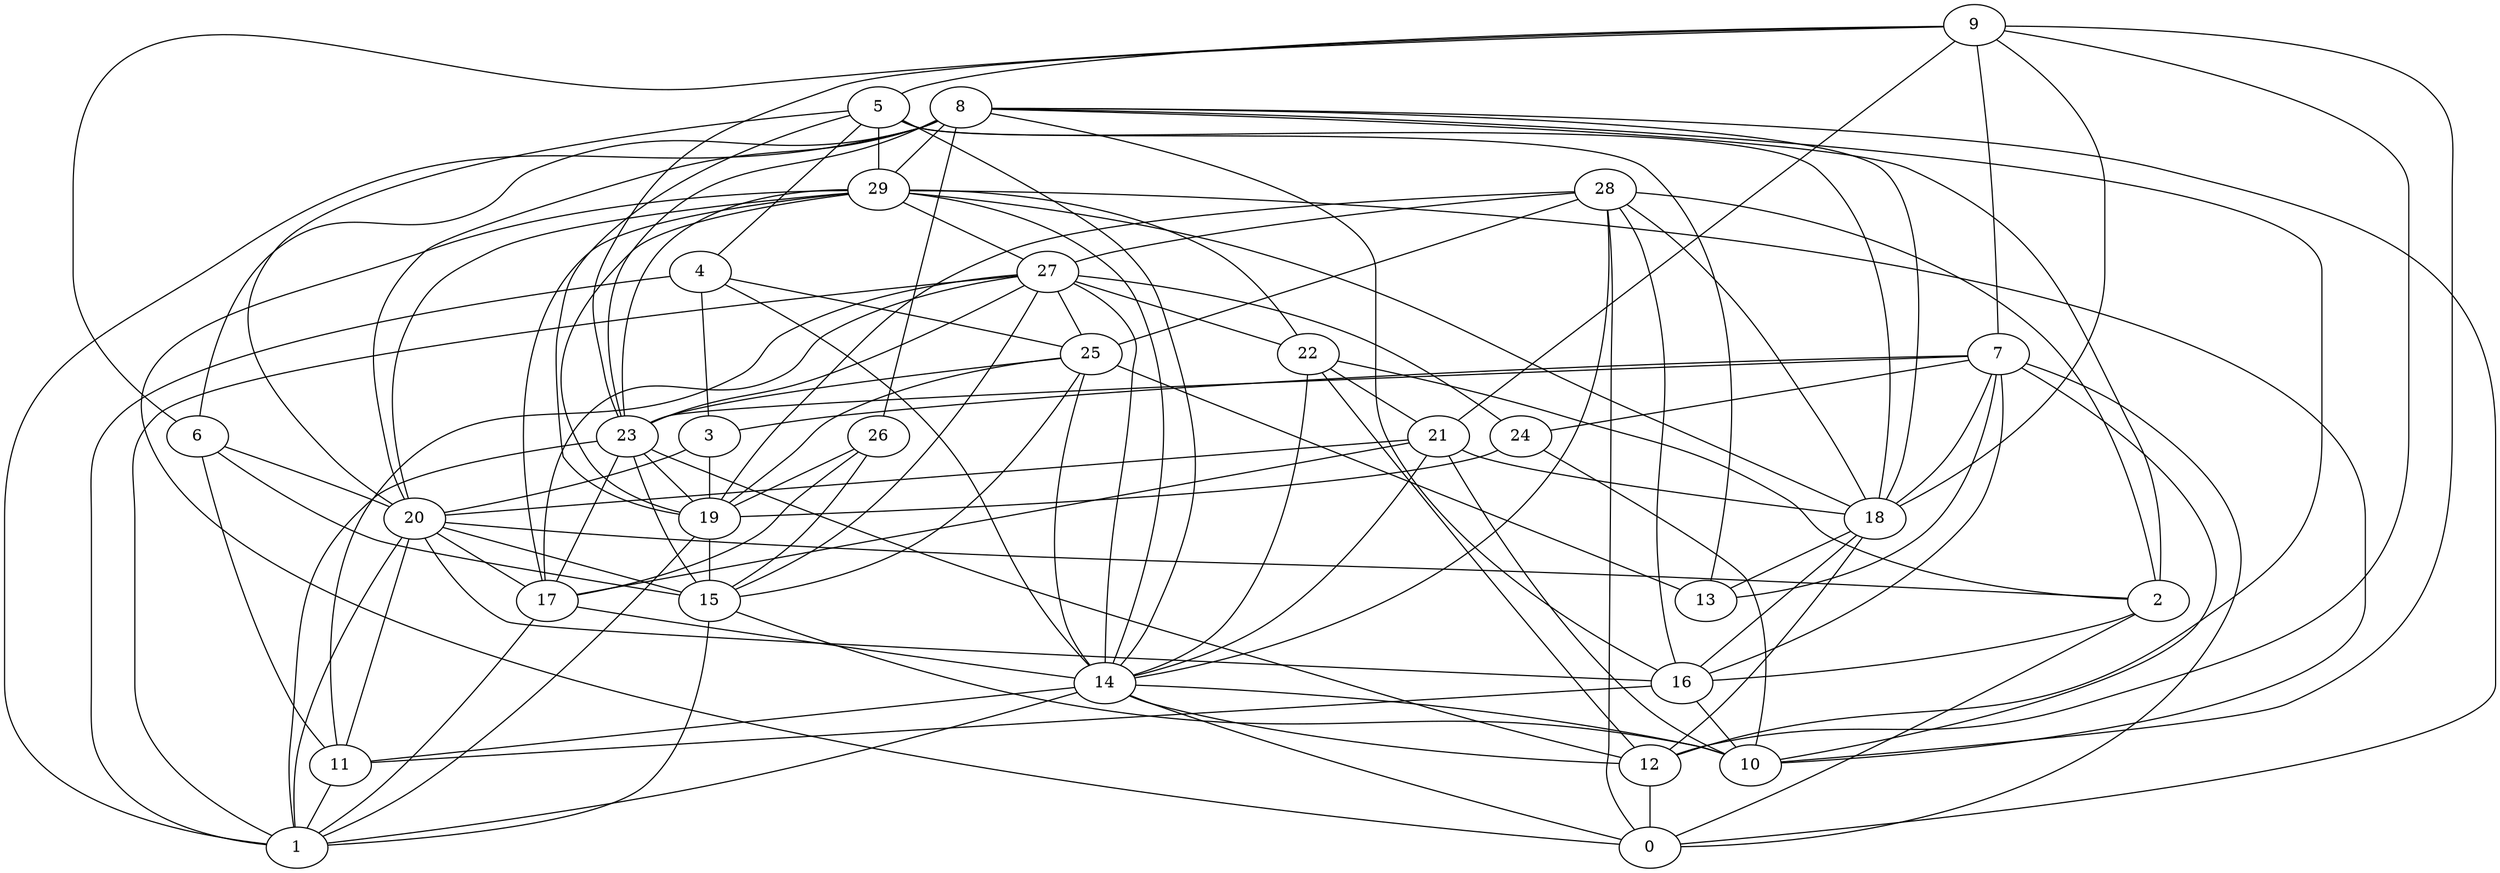 digraph GG_graph {

subgraph G_graph {
edge [color = black]
"5" -> "4" [dir = none]
"5" -> "13" [dir = none]
"5" -> "20" [dir = none]
"5" -> "19" [dir = none]
"26" -> "19" [dir = none]
"26" -> "17" [dir = none]
"26" -> "15" [dir = none]
"14" -> "0" [dir = none]
"14" -> "10" [dir = none]
"14" -> "11" [dir = none]
"11" -> "1" [dir = none]
"18" -> "12" [dir = none]
"16" -> "11" [dir = none]
"16" -> "10" [dir = none]
"29" -> "22" [dir = none]
"29" -> "10" [dir = none]
"29" -> "19" [dir = none]
"29" -> "20" [dir = none]
"3" -> "19" [dir = none]
"3" -> "20" [dir = none]
"6" -> "11" [dir = none]
"6" -> "20" [dir = none]
"22" -> "12" [dir = none]
"9" -> "18" [dir = none]
"9" -> "6" [dir = none]
"9" -> "21" [dir = none]
"28" -> "0" [dir = none]
"28" -> "19" [dir = none]
"28" -> "16" [dir = none]
"28" -> "18" [dir = none]
"28" -> "14" [dir = none]
"27" -> "17" [dir = none]
"27" -> "1" [dir = none]
"27" -> "22" [dir = none]
"7" -> "10" [dir = none]
"7" -> "3" [dir = none]
"7" -> "18" [dir = none]
"7" -> "23" [dir = none]
"7" -> "24" [dir = none]
"7" -> "13" [dir = none]
"21" -> "20" [dir = none]
"21" -> "10" [dir = none]
"23" -> "12" [dir = none]
"23" -> "15" [dir = none]
"23" -> "17" [dir = none]
"12" -> "0" [dir = none]
"4" -> "3" [dir = none]
"4" -> "1" [dir = none]
"8" -> "2" [dir = none]
"8" -> "23" [dir = none]
"8" -> "6" [dir = none]
"8" -> "20" [dir = none]
"8" -> "29" [dir = none]
"8" -> "12" [dir = none]
"24" -> "10" [dir = none]
"2" -> "16" [dir = none]
"25" -> "13" [dir = none]
"25" -> "19" [dir = none]
"18" -> "16" [dir = none]
"20" -> "1" [dir = none]
"5" -> "29" [dir = none]
"8" -> "18" [dir = none]
"5" -> "18" [dir = none]
"29" -> "14" [dir = none]
"7" -> "0" [dir = none]
"22" -> "2" [dir = none]
"21" -> "18" [dir = none]
"27" -> "24" [dir = none]
"25" -> "15" [dir = none]
"9" -> "23" [dir = none]
"4" -> "25" [dir = none]
"15" -> "1" [dir = none]
"2" -> "0" [dir = none]
"29" -> "17" [dir = none]
"8" -> "26" [dir = none]
"21" -> "17" [dir = none]
"9" -> "10" [dir = none]
"19" -> "1" [dir = none]
"14" -> "1" [dir = none]
"15" -> "10" [dir = none]
"27" -> "23" [dir = none]
"23" -> "1" [dir = none]
"20" -> "16" [dir = none]
"6" -> "15" [dir = none]
"20" -> "17" [dir = none]
"27" -> "25" [dir = none]
"9" -> "7" [dir = none]
"14" -> "12" [dir = none]
"17" -> "1" [dir = none]
"7" -> "16" [dir = none]
"29" -> "0" [dir = none]
"25" -> "23" [dir = none]
"27" -> "15" [dir = none]
"25" -> "14" [dir = none]
"20" -> "11" [dir = none]
"17" -> "14" [dir = none]
"9" -> "5" [dir = none]
"8" -> "1" [dir = none]
"28" -> "25" [dir = none]
"27" -> "11" [dir = none]
"28" -> "2" [dir = none]
"28" -> "27" [dir = none]
"27" -> "14" [dir = none]
"19" -> "15" [dir = none]
"23" -> "19" [dir = none]
"8" -> "0" [dir = none]
"18" -> "13" [dir = none]
"20" -> "15" [dir = none]
"22" -> "14" [dir = none]
"22" -> "21" [dir = none]
"9" -> "12" [dir = none]
"29" -> "18" [dir = none]
"21" -> "14" [dir = none]
"24" -> "19" [dir = none]
"4" -> "14" [dir = none]
"29" -> "27" [dir = none]
"29" -> "23" [dir = none]
"20" -> "2" [dir = none]
"8" -> "16" [dir = none]
"5" -> "14" [dir = none]
}

}
